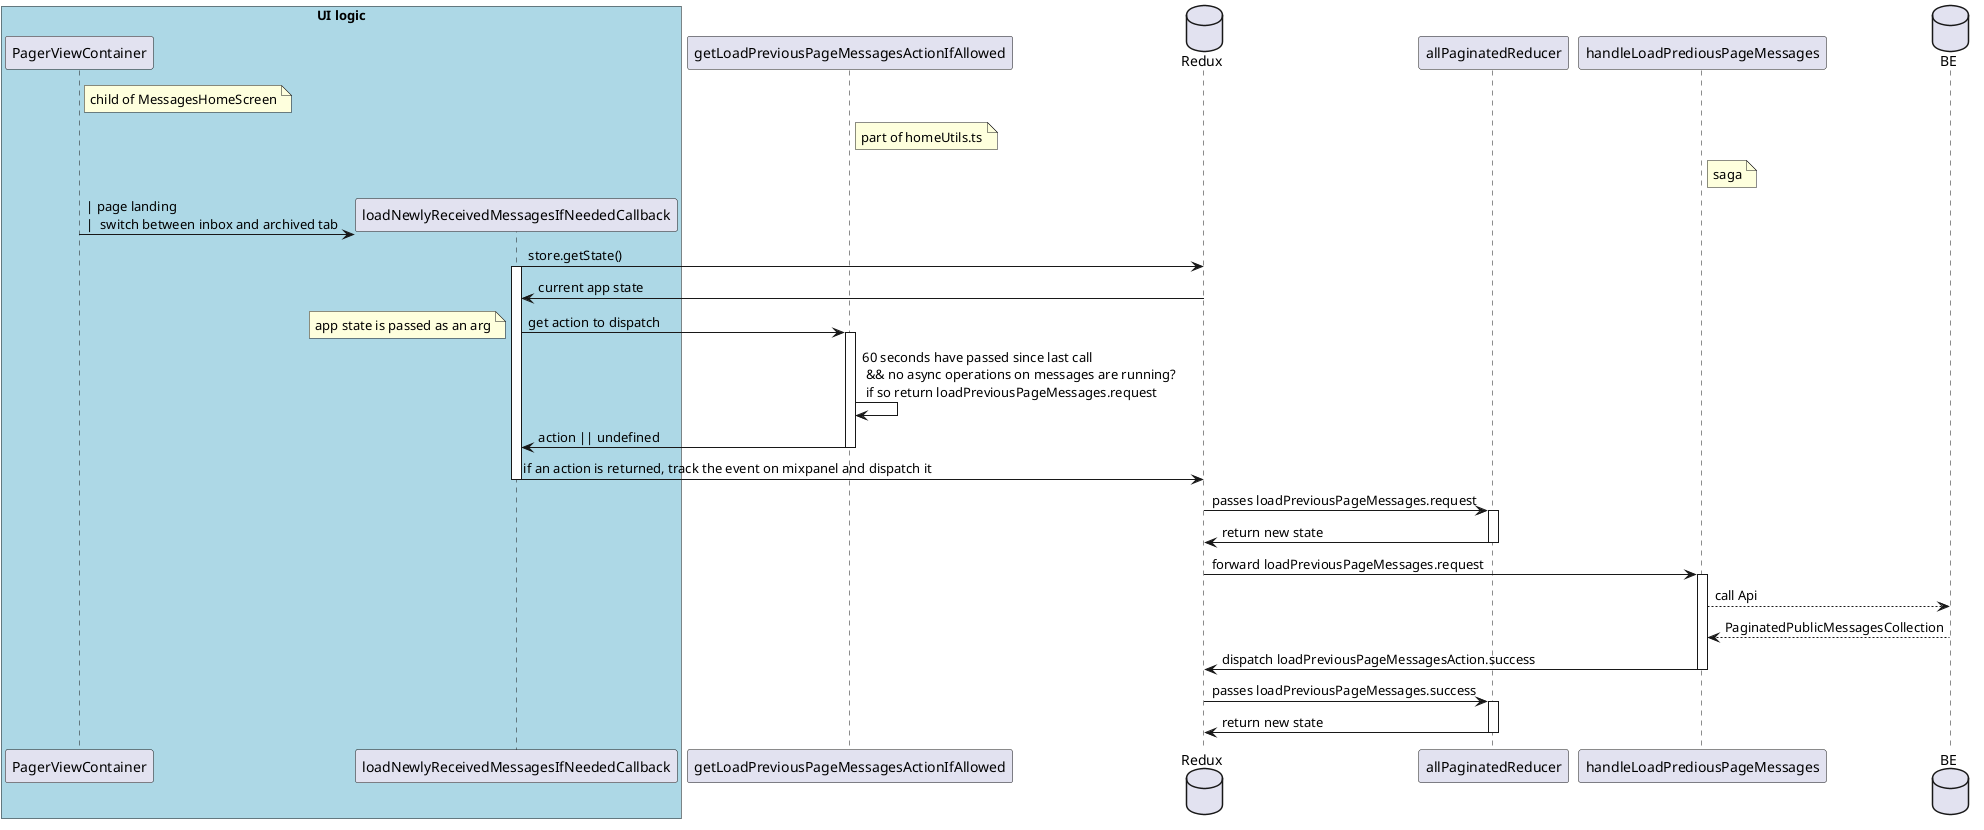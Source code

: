 @startuml
box "UI logic" #LightBlue
participant PagerViewContainer
note right of PagerViewContainer
child of MessagesHomeScreen
end note
participant loadNewlyReceivedMessagesIfNeededCallback
end box
participant getLoadPreviousPageMessagesActionIfAllowed
note right of getLoadPreviousPageMessagesActionIfAllowed
 part of homeUtils.ts
 end note
database Redux
participant allPaginatedReducer
participant handleLoadPrediousPageMessages
note right of handleLoadPrediousPageMessages
 saga
 end note
database BE

create loadNewlyReceivedMessagesIfNeededCallback
PagerViewContainer -> loadNewlyReceivedMessagesIfNeededCallback  :| page landing \n|  switch between inbox and archived tab
loadNewlyReceivedMessagesIfNeededCallback->Redux  : store.getState()
activate loadNewlyReceivedMessagesIfNeededCallback
    Redux->loadNewlyReceivedMessagesIfNeededCallback: current app state
    loadNewlyReceivedMessagesIfNeededCallback -> getLoadPreviousPageMessagesActionIfAllowed ++ : get action to dispatch
    note left: app state is passed as an arg
    getLoadPreviousPageMessagesActionIfAllowed->getLoadPreviousPageMessagesActionIfAllowed: 60 seconds have passed since last call \n && no async operations on messages are running?  \n if so return loadPreviousPageMessages.request
    getLoadPreviousPageMessagesActionIfAllowed -> loadNewlyReceivedMessagesIfNeededCallback -- : action || undefined
    loadNewlyReceivedMessagesIfNeededCallback -> Redux : if an action is returned, track the event on mixpanel and dispatch it
deactivate loadNewlyReceivedMessagesIfNeededCallback

Redux->allPaginatedReducer ++ : passes loadPreviousPageMessages.request
allPaginatedReducer->Redux -- : return new state
' -------
Redux->handleLoadPrediousPageMessages ++ : forward loadPreviousPageMessages.request
handleLoadPrediousPageMessages-->BE : call Api
BE-->handleLoadPrediousPageMessages: PaginatedPublicMessagesCollection
handleLoadPrediousPageMessages->Redux --: dispatch loadPreviousPageMessagesAction.success
' ---------
Redux->allPaginatedReducer ++ : passes loadPreviousPageMessages.success
allPaginatedReducer->Redux -- : return new state
@enduml
